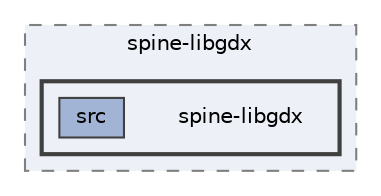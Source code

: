 digraph "external/spine-runtimes/spine-libgdx/spine-libgdx"
{
 // LATEX_PDF_SIZE
  bgcolor="transparent";
  edge [fontname=Helvetica,fontsize=10,labelfontname=Helvetica,labelfontsize=10];
  node [fontname=Helvetica,fontsize=10,shape=box,height=0.2,width=0.4];
  compound=true
  subgraph clusterdir_f69221abcd646f34967f5f4a3cb836fa {
    graph [ bgcolor="#edf0f7", pencolor="grey50", label="spine-libgdx", fontname=Helvetica,fontsize=10 style="filled,dashed", URL="dir_f69221abcd646f34967f5f4a3cb836fa.html",tooltip=""]
  subgraph clusterdir_ff4ea628ad726ae95b93d89fb6df4b89 {
    graph [ bgcolor="#edf0f7", pencolor="grey25", label="", fontname=Helvetica,fontsize=10 style="filled,bold", URL="dir_ff4ea628ad726ae95b93d89fb6df4b89.html",tooltip=""]
    dir_ff4ea628ad726ae95b93d89fb6df4b89 [shape=plaintext, label="spine-libgdx"];
  dir_a3e3c8fdbac5fc07c32ef9591c3fbe8c [label="src", fillcolor="#a2b4d6", color="grey25", style="filled", URL="dir_a3e3c8fdbac5fc07c32ef9591c3fbe8c.html",tooltip=""];
  }
  }
}
